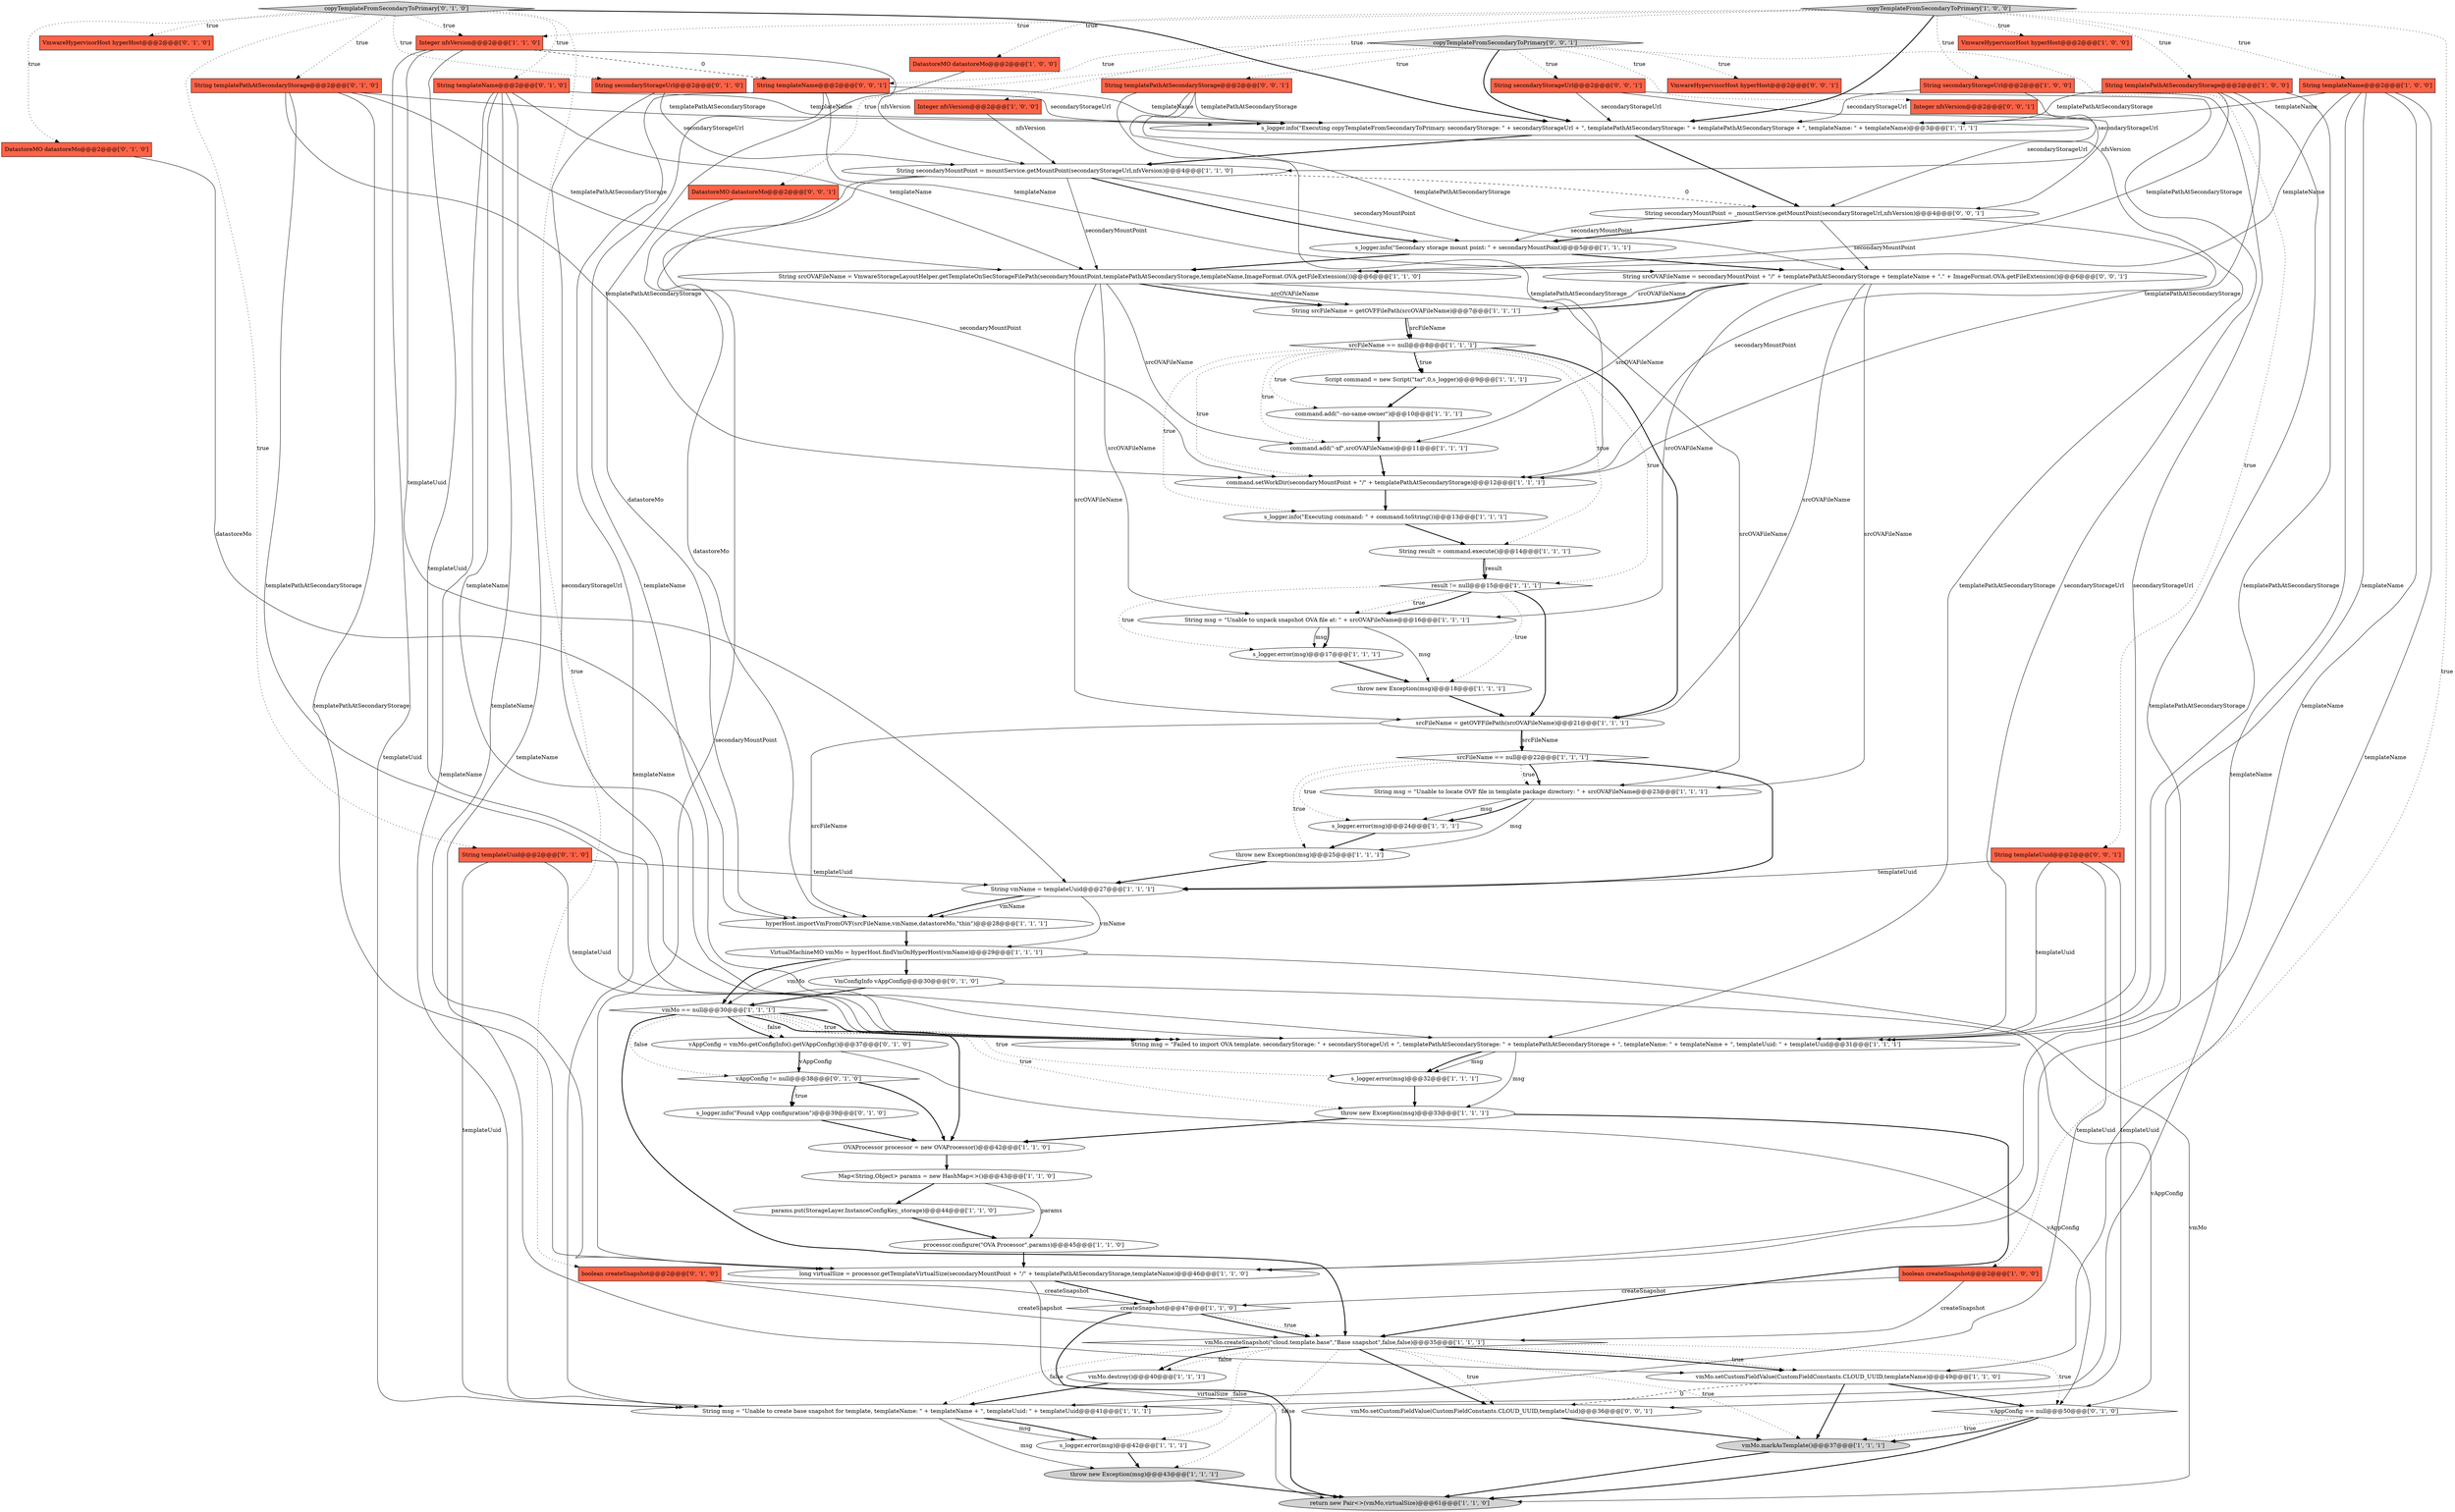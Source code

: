 digraph {
32 [style = filled, label = "s_logger.info(\"Executing copyTemplateFromSecondaryToPrimary. secondaryStorage: \" + secondaryStorageUrl + \", templatePathAtSecondaryStorage: \" + templatePathAtSecondaryStorage + \", templateName: \" + templateName)@@@3@@@['1', '1', '1']", fillcolor = white, shape = ellipse image = "AAA0AAABBB1BBB"];
27 [style = filled, label = "vmMo.setCustomFieldValue(CustomFieldConstants.CLOUD_UUID,templateName)@@@49@@@['1', '1', '0']", fillcolor = white, shape = ellipse image = "AAA0AAABBB1BBB"];
54 [style = filled, label = "VmwareHypervisorHost hyperHost@@@2@@@['0', '1', '0']", fillcolor = tomato, shape = box image = "AAA0AAABBB2BBB"];
39 [style = filled, label = "Map<String,Object> params = new HashMap<>()@@@43@@@['1', '1', '0']", fillcolor = white, shape = ellipse image = "AAA0AAABBB1BBB"];
30 [style = filled, label = "throw new Exception(msg)@@@18@@@['1', '1', '1']", fillcolor = white, shape = ellipse image = "AAA0AAABBB1BBB"];
4 [style = filled, label = "String msg = \"Failed to import OVA template. secondaryStorage: \" + secondaryStorageUrl + \", templatePathAtSecondaryStorage: \" + templatePathAtSecondaryStorage + \", templateName: \" + templateName + \", templateUuid: \" + templateUuid@@@31@@@['1', '1', '1']", fillcolor = white, shape = ellipse image = "AAA0AAABBB1BBB"];
12 [style = filled, label = "vmMo.createSnapshot(\"cloud.template.base\",\"Base snapshot\",false,false)@@@35@@@['1', '1', '1']", fillcolor = white, shape = diamond image = "AAA0AAABBB1BBB"];
59 [style = filled, label = "VmConfigInfo vAppConfig@@@30@@@['0', '1', '0']", fillcolor = white, shape = ellipse image = "AAA1AAABBB2BBB"];
74 [style = filled, label = "copyTemplateFromSecondaryToPrimary['0', '0', '1']", fillcolor = lightgray, shape = diamond image = "AAA0AAABBB3BBB"];
69 [style = filled, label = "String srcOVAFileName = secondaryMountPoint + \"/\" + templatePathAtSecondaryStorage + templateName + \".\" + ImageFormat.OVA.getFileExtension()@@@6@@@['0', '0', '1']", fillcolor = white, shape = ellipse image = "AAA0AAABBB3BBB"];
1 [style = filled, label = "String secondaryMountPoint = mountService.getMountPoint(secondaryStorageUrl,nfsVersion)@@@4@@@['1', '1', '0']", fillcolor = white, shape = ellipse image = "AAA0AAABBB1BBB"];
37 [style = filled, label = "srcFileName == null@@@22@@@['1', '1', '1']", fillcolor = white, shape = diamond image = "AAA0AAABBB1BBB"];
52 [style = filled, label = "vAppConfig = vmMo.getConfigInfo().getVAppConfig()@@@37@@@['0', '1', '0']", fillcolor = white, shape = ellipse image = "AAA1AAABBB2BBB"];
2 [style = filled, label = "throw new Exception(msg)@@@43@@@['1', '1', '1']", fillcolor = lightgray, shape = ellipse image = "AAA0AAABBB1BBB"];
62 [style = filled, label = "String secondaryStorageUrl@@@2@@@['0', '1', '0']", fillcolor = tomato, shape = box image = "AAA0AAABBB2BBB"];
44 [style = filled, label = "Integer nfsVersion@@@2@@@['1', '1', '0']", fillcolor = tomato, shape = box image = "AAA0AAABBB1BBB"];
31 [style = filled, label = "String srcOVAFileName = VmwareStorageLayoutHelper.getTemplateOnSecStorageFilePath(secondaryMountPoint,templatePathAtSecondaryStorage,templateName,ImageFormat.OVA.getFileExtension())@@@6@@@['1', '1', '0']", fillcolor = white, shape = ellipse image = "AAA0AAABBB1BBB"];
40 [style = filled, label = "s_logger.error(msg)@@@32@@@['1', '1', '1']", fillcolor = white, shape = ellipse image = "AAA0AAABBB1BBB"];
50 [style = filled, label = "String msg = \"Unable to unpack snapshot OVA file at: \" + srcOVAFileName@@@16@@@['1', '1', '1']", fillcolor = white, shape = ellipse image = "AAA0AAABBB1BBB"];
55 [style = filled, label = "s_logger.info(\"Found vApp configuration\")@@@39@@@['0', '1', '0']", fillcolor = white, shape = ellipse image = "AAA1AAABBB2BBB"];
72 [style = filled, label = "String secondaryMountPoint = _mountService.getMountPoint(secondaryStorageUrl,nfsVersion)@@@4@@@['0', '0', '1']", fillcolor = white, shape = ellipse image = "AAA0AAABBB3BBB"];
22 [style = filled, label = "srcFileName == null@@@8@@@['1', '1', '1']", fillcolor = white, shape = diamond image = "AAA0AAABBB1BBB"];
7 [style = filled, label = "VmwareHypervisorHost hyperHost@@@2@@@['1', '0', '0']", fillcolor = tomato, shape = box image = "AAA0AAABBB1BBB"];
36 [style = filled, label = "String msg = \"Unable to create base snapshot for template, templateName: \" + templateName + \", templateUuid: \" + templateUuid@@@41@@@['1', '1', '1']", fillcolor = white, shape = ellipse image = "AAA0AAABBB1BBB"];
24 [style = filled, label = "s_logger.error(msg)@@@17@@@['1', '1', '1']", fillcolor = white, shape = ellipse image = "AAA0AAABBB1BBB"];
26 [style = filled, label = "vmMo.destroy()@@@40@@@['1', '1', '1']", fillcolor = white, shape = ellipse image = "AAA0AAABBB1BBB"];
43 [style = filled, label = "String srcFileName = getOVFFilePath(srcOVAFileName)@@@7@@@['1', '1', '1']", fillcolor = white, shape = ellipse image = "AAA0AAABBB1BBB"];
61 [style = filled, label = "vAppConfig == null@@@50@@@['0', '1', '0']", fillcolor = white, shape = diamond image = "AAA1AAABBB2BBB"];
20 [style = filled, label = "String result = command.execute()@@@14@@@['1', '1', '1']", fillcolor = white, shape = ellipse image = "AAA0AAABBB1BBB"];
67 [style = filled, label = "String secondaryStorageUrl@@@2@@@['0', '0', '1']", fillcolor = tomato, shape = box image = "AAA0AAABBB3BBB"];
49 [style = filled, label = "throw new Exception(msg)@@@25@@@['1', '1', '1']", fillcolor = white, shape = ellipse image = "AAA0AAABBB1BBB"];
9 [style = filled, label = "String templateName@@@2@@@['1', '0', '0']", fillcolor = tomato, shape = box image = "AAA0AAABBB1BBB"];
16 [style = filled, label = "createSnapshot@@@47@@@['1', '1', '0']", fillcolor = white, shape = diamond image = "AAA0AAABBB1BBB"];
29 [style = filled, label = "throw new Exception(msg)@@@33@@@['1', '1', '1']", fillcolor = white, shape = ellipse image = "AAA0AAABBB1BBB"];
64 [style = filled, label = "VmwareHypervisorHost hyperHost@@@2@@@['0', '0', '1']", fillcolor = tomato, shape = box image = "AAA0AAABBB3BBB"];
65 [style = filled, label = "String templateUuid@@@2@@@['0', '0', '1']", fillcolor = tomato, shape = box image = "AAA0AAABBB3BBB"];
53 [style = filled, label = "String templateUuid@@@2@@@['0', '1', '0']", fillcolor = tomato, shape = box image = "AAA0AAABBB2BBB"];
35 [style = filled, label = "command.add(\"--no-same-owner\")@@@10@@@['1', '1', '1']", fillcolor = white, shape = ellipse image = "AAA0AAABBB1BBB"];
8 [style = filled, label = "command.add(\"-xf\",srcOVAFileName)@@@11@@@['1', '1', '1']", fillcolor = white, shape = ellipse image = "AAA0AAABBB1BBB"];
23 [style = filled, label = "String templatePathAtSecondaryStorage@@@2@@@['1', '0', '0']", fillcolor = tomato, shape = box image = "AAA0AAABBB1BBB"];
17 [style = filled, label = "String vmName = templateUuid@@@27@@@['1', '1', '1']", fillcolor = white, shape = ellipse image = "AAA0AAABBB1BBB"];
0 [style = filled, label = "DatastoreMO datastoreMo@@@2@@@['1', '0', '0']", fillcolor = tomato, shape = box image = "AAA0AAABBB1BBB"];
21 [style = filled, label = "Integer nfsVersion@@@2@@@['1', '0', '0']", fillcolor = tomato, shape = box image = "AAA0AAABBB1BBB"];
15 [style = filled, label = "return new Pair<>(vmMo,virtualSize)@@@61@@@['1', '1', '0']", fillcolor = lightgray, shape = ellipse image = "AAA0AAABBB1BBB"];
60 [style = filled, label = "String templateName@@@2@@@['0', '1', '0']", fillcolor = tomato, shape = box image = "AAA0AAABBB2BBB"];
33 [style = filled, label = "params.put(StorageLayer.InstanceConfigKey,_storage)@@@44@@@['1', '1', '0']", fillcolor = white, shape = ellipse image = "AAA0AAABBB1BBB"];
51 [style = filled, label = "DatastoreMO datastoreMo@@@2@@@['0', '1', '0']", fillcolor = tomato, shape = box image = "AAA0AAABBB2BBB"];
58 [style = filled, label = "boolean createSnapshot@@@2@@@['0', '1', '0']", fillcolor = tomato, shape = box image = "AAA0AAABBB2BBB"];
63 [style = filled, label = "vAppConfig != null@@@38@@@['0', '1', '0']", fillcolor = white, shape = diamond image = "AAA1AAABBB2BBB"];
68 [style = filled, label = "vmMo.setCustomFieldValue(CustomFieldConstants.CLOUD_UUID,templateUuid)@@@36@@@['0', '0', '1']", fillcolor = white, shape = ellipse image = "AAA0AAABBB3BBB"];
3 [style = filled, label = "vmMo == null@@@30@@@['1', '1', '1']", fillcolor = white, shape = diamond image = "AAA0AAABBB1BBB"];
38 [style = filled, label = "Script command = new Script(\"tar\",0,s_logger)@@@9@@@['1', '1', '1']", fillcolor = white, shape = ellipse image = "AAA0AAABBB1BBB"];
10 [style = filled, label = "s_logger.info(\"Executing command: \" + command.toString())@@@13@@@['1', '1', '1']", fillcolor = white, shape = ellipse image = "AAA0AAABBB1BBB"];
41 [style = filled, label = "OVAProcessor processor = new OVAProcessor()@@@42@@@['1', '1', '0']", fillcolor = white, shape = ellipse image = "AAA0AAABBB1BBB"];
46 [style = filled, label = "s_logger.error(msg)@@@42@@@['1', '1', '1']", fillcolor = white, shape = ellipse image = "AAA0AAABBB1BBB"];
66 [style = filled, label = "Integer nfsVersion@@@2@@@['0', '0', '1']", fillcolor = tomato, shape = box image = "AAA0AAABBB3BBB"];
70 [style = filled, label = "String templatePathAtSecondaryStorage@@@2@@@['0', '0', '1']", fillcolor = tomato, shape = box image = "AAA0AAABBB3BBB"];
73 [style = filled, label = "String templateName@@@2@@@['0', '0', '1']", fillcolor = tomato, shape = box image = "AAA0AAABBB3BBB"];
25 [style = filled, label = "String msg = \"Unable to locate OVF file in template package directory: \" + srcOVAFileName@@@23@@@['1', '1', '1']", fillcolor = white, shape = ellipse image = "AAA0AAABBB1BBB"];
71 [style = filled, label = "DatastoreMO datastoreMo@@@2@@@['0', '0', '1']", fillcolor = tomato, shape = box image = "AAA0AAABBB3BBB"];
42 [style = filled, label = "long virtualSize = processor.getTemplateVirtualSize(secondaryMountPoint + \"/\" + templatePathAtSecondaryStorage,templateName)@@@46@@@['1', '1', '0']", fillcolor = white, shape = ellipse image = "AAA0AAABBB1BBB"];
57 [style = filled, label = "String templatePathAtSecondaryStorage@@@2@@@['0', '1', '0']", fillcolor = tomato, shape = box image = "AAA0AAABBB2BBB"];
14 [style = filled, label = "result != null@@@15@@@['1', '1', '1']", fillcolor = white, shape = diamond image = "AAA0AAABBB1BBB"];
48 [style = filled, label = "hyperHost.importVmFromOVF(srcFileName,vmName,datastoreMo,\"thin\")@@@28@@@['1', '1', '1']", fillcolor = white, shape = ellipse image = "AAA0AAABBB1BBB"];
5 [style = filled, label = "copyTemplateFromSecondaryToPrimary['1', '0', '0']", fillcolor = lightgray, shape = diamond image = "AAA0AAABBB1BBB"];
18 [style = filled, label = "srcFileName = getOVFFilePath(srcOVAFileName)@@@21@@@['1', '1', '1']", fillcolor = white, shape = ellipse image = "AAA0AAABBB1BBB"];
6 [style = filled, label = "s_logger.error(msg)@@@24@@@['1', '1', '1']", fillcolor = white, shape = ellipse image = "AAA0AAABBB1BBB"];
11 [style = filled, label = "VirtualMachineMO vmMo = hyperHost.findVmOnHyperHost(vmName)@@@29@@@['1', '1', '1']", fillcolor = white, shape = ellipse image = "AAA0AAABBB1BBB"];
13 [style = filled, label = "boolean createSnapshot@@@2@@@['1', '0', '0']", fillcolor = tomato, shape = box image = "AAA0AAABBB1BBB"];
47 [style = filled, label = "s_logger.info(\"Secondary storage mount point: \" + secondaryMountPoint)@@@5@@@['1', '1', '1']", fillcolor = white, shape = ellipse image = "AAA0AAABBB1BBB"];
45 [style = filled, label = "processor.configure(\"OVA Processor\",params)@@@45@@@['1', '1', '0']", fillcolor = white, shape = ellipse image = "AAA0AAABBB1BBB"];
34 [style = filled, label = "command.setWorkDir(secondaryMountPoint + \"/\" + templatePathAtSecondaryStorage)@@@12@@@['1', '1', '1']", fillcolor = white, shape = ellipse image = "AAA0AAABBB1BBB"];
56 [style = filled, label = "copyTemplateFromSecondaryToPrimary['0', '1', '0']", fillcolor = lightgray, shape = diamond image = "AAA0AAABBB2BBB"];
19 [style = filled, label = "vmMo.markAsTemplate()@@@37@@@['1', '1', '1']", fillcolor = lightgray, shape = ellipse image = "AAA0AAABBB1BBB"];
28 [style = filled, label = "String secondaryStorageUrl@@@2@@@['1', '0', '0']", fillcolor = tomato, shape = box image = "AAA0AAABBB1BBB"];
63->55 [style = dotted, label="true"];
47->69 [style = bold, label=""];
12->27 [style = bold, label=""];
28->4 [style = solid, label="secondaryStorageUrl"];
60->32 [style = solid, label="templateName"];
3->29 [style = dotted, label="true"];
39->45 [style = solid, label="params"];
6->49 [style = bold, label=""];
9->36 [style = solid, label="templateName"];
74->71 [style = dotted, label="true"];
60->42 [style = solid, label="templateName"];
4->40 [style = solid, label="msg"];
1->47 [style = bold, label=""];
65->4 [style = solid, label="templateUuid"];
22->20 [style = dotted, label="true"];
12->68 [style = dotted, label="true"];
51->48 [style = solid, label="datastoreMo"];
69->43 [style = solid, label="srcOVAFileName"];
5->32 [style = bold, label=""];
22->38 [style = dotted, label="true"];
50->24 [style = solid, label="msg"];
52->61 [style = solid, label="vAppConfig"];
56->60 [style = dotted, label="true"];
16->12 [style = bold, label=""];
12->46 [style = dotted, label="false"];
37->17 [style = bold, label=""];
34->10 [style = bold, label=""];
57->4 [style = solid, label="templatePathAtSecondaryStorage"];
36->46 [style = bold, label=""];
63->55 [style = bold, label=""];
57->42 [style = solid, label="templatePathAtSecondaryStorage"];
69->50 [style = solid, label="srcOVAFileName"];
60->4 [style = solid, label="templateName"];
38->35 [style = bold, label=""];
67->72 [style = solid, label="secondaryStorageUrl"];
29->12 [style = bold, label=""];
27->19 [style = bold, label=""];
31->43 [style = solid, label="srcOVAFileName"];
11->3 [style = solid, label="vmMo"];
74->32 [style = bold, label=""];
46->2 [style = bold, label=""];
9->32 [style = solid, label="templateName"];
73->32 [style = solid, label="templateName"];
72->47 [style = bold, label=""];
52->63 [style = bold, label=""];
56->57 [style = dotted, label="true"];
57->32 [style = solid, label="templatePathAtSecondaryStorage"];
17->11 [style = solid, label="vmName"];
57->34 [style = solid, label="templatePathAtSecondaryStorage"];
5->0 [style = dotted, label="true"];
74->66 [style = dotted, label="true"];
53->17 [style = solid, label="templateUuid"];
23->34 [style = solid, label="templatePathAtSecondaryStorage"];
31->25 [style = solid, label="srcOVAFileName"];
65->36 [style = solid, label="templateUuid"];
31->43 [style = bold, label=""];
4->40 [style = bold, label=""];
42->15 [style = solid, label="virtualSize"];
39->33 [style = bold, label=""];
32->72 [style = bold, label=""];
12->27 [style = dotted, label="true"];
57->31 [style = solid, label="templatePathAtSecondaryStorage"];
60->31 [style = solid, label="templateName"];
50->24 [style = bold, label=""];
26->36 [style = bold, label=""];
52->63 [style = solid, label="vAppConfig"];
74->70 [style = dotted, label="true"];
28->32 [style = solid, label="secondaryStorageUrl"];
5->9 [style = dotted, label="true"];
56->62 [style = dotted, label="true"];
5->21 [style = dotted, label="true"];
23->4 [style = solid, label="templatePathAtSecondaryStorage"];
62->4 [style = solid, label="secondaryStorageUrl"];
70->32 [style = solid, label="templatePathAtSecondaryStorage"];
25->49 [style = solid, label="msg"];
58->12 [style = solid, label="createSnapshot"];
3->63 [style = dotted, label="false"];
41->39 [style = bold, label=""];
23->42 [style = solid, label="templatePathAtSecondaryStorage"];
70->4 [style = solid, label="templatePathAtSecondaryStorage"];
23->32 [style = solid, label="templatePathAtSecondaryStorage"];
44->73 [style = dashed, label="0"];
0->48 [style = solid, label="datastoreMo"];
31->18 [style = solid, label="srcOVAFileName"];
68->19 [style = bold, label=""];
32->1 [style = bold, label=""];
4->29 [style = solid, label="msg"];
17->48 [style = solid, label="vmName"];
72->69 [style = solid, label="secondaryMountPoint"];
1->31 [style = solid, label="secondaryMountPoint"];
72->34 [style = solid, label="secondaryMountPoint"];
65->17 [style = solid, label="templateUuid"];
47->31 [style = bold, label=""];
56->54 [style = dotted, label="true"];
44->4 [style = solid, label="templateUuid"];
67->32 [style = solid, label="secondaryStorageUrl"];
23->31 [style = solid, label="templatePathAtSecondaryStorage"];
11->15 [style = solid, label="vmMo"];
35->8 [style = bold, label=""];
20->14 [style = solid, label="result"];
69->43 [style = bold, label=""];
1->42 [style = solid, label="secondaryMountPoint"];
3->52 [style = bold, label=""];
12->26 [style = dotted, label="false"];
27->68 [style = dashed, label="0"];
56->32 [style = bold, label=""];
43->22 [style = solid, label="srcFileName"];
17->48 [style = bold, label=""];
73->36 [style = solid, label="templateName"];
33->45 [style = bold, label=""];
50->30 [style = solid, label="msg"];
14->30 [style = dotted, label="true"];
5->28 [style = dotted, label="true"];
13->16 [style = solid, label="createSnapshot"];
10->20 [style = bold, label=""];
12->26 [style = bold, label=""];
11->3 [style = bold, label=""];
61->19 [style = dotted, label="true"];
22->38 [style = bold, label=""];
59->3 [style = bold, label=""];
27->61 [style = bold, label=""];
11->59 [style = bold, label=""];
69->18 [style = solid, label="srcOVAFileName"];
60->27 [style = solid, label="templateName"];
12->2 [style = dotted, label="false"];
30->18 [style = bold, label=""];
12->19 [style = dotted, label="true"];
56->51 [style = dotted, label="true"];
37->25 [style = dotted, label="true"];
5->44 [style = dotted, label="true"];
29->41 [style = bold, label=""];
25->6 [style = solid, label="msg"];
12->68 [style = bold, label=""];
21->1 [style = solid, label="nfsVersion"];
74->64 [style = dotted, label="true"];
66->72 [style = solid, label="nfsVersion"];
59->61 [style = solid, label="vAppConfig"];
73->4 [style = solid, label="templateName"];
3->12 [style = bold, label=""];
3->4 [style = dotted, label="true"];
62->1 [style = solid, label="secondaryStorageUrl"];
22->18 [style = bold, label=""];
14->24 [style = dotted, label="true"];
40->29 [style = bold, label=""];
49->17 [style = bold, label=""];
9->31 [style = solid, label="templateName"];
71->48 [style = solid, label="datastoreMo"];
53->4 [style = solid, label="templateUuid"];
53->36 [style = solid, label="templateUuid"];
1->34 [style = solid, label="secondaryMountPoint"];
43->22 [style = bold, label=""];
69->25 [style = solid, label="srcOVAFileName"];
14->50 [style = bold, label=""];
25->6 [style = bold, label=""];
44->17 [style = solid, label="templateUuid"];
65->68 [style = solid, label="templateUuid"];
3->4 [style = bold, label=""];
56->44 [style = dotted, label="true"];
42->16 [style = bold, label=""];
14->50 [style = dotted, label="true"];
3->52 [style = dotted, label="false"];
74->65 [style = dotted, label="true"];
69->8 [style = solid, label="srcOVAFileName"];
61->15 [style = bold, label=""];
28->1 [style = solid, label="secondaryStorageUrl"];
70->69 [style = solid, label="templatePathAtSecondaryStorage"];
56->58 [style = dotted, label="true"];
14->18 [style = bold, label=""];
44->1 [style = solid, label="nfsVersion"];
31->8 [style = solid, label="srcOVAFileName"];
61->19 [style = bold, label=""];
19->15 [style = bold, label=""];
16->15 [style = bold, label=""];
9->42 [style = solid, label="templateName"];
1->47 [style = solid, label="secondaryMountPoint"];
72->47 [style = solid, label="secondaryMountPoint"];
22->8 [style = dotted, label="true"];
5->13 [style = dotted, label="true"];
56->53 [style = dotted, label="true"];
5->7 [style = dotted, label="true"];
37->49 [style = dotted, label="true"];
24->30 [style = bold, label=""];
74->73 [style = dotted, label="true"];
8->34 [style = bold, label=""];
9->4 [style = solid, label="templateName"];
36->2 [style = solid, label="msg"];
31->50 [style = solid, label="srcOVAFileName"];
44->36 [style = solid, label="templateUuid"];
12->36 [style = dotted, label="false"];
16->12 [style = dotted, label="true"];
18->37 [style = solid, label="srcFileName"];
70->34 [style = solid, label="templatePathAtSecondaryStorage"];
3->40 [style = dotted, label="true"];
45->42 [style = bold, label=""];
58->16 [style = solid, label="createSnapshot"];
48->11 [style = bold, label=""];
62->32 [style = solid, label="secondaryStorageUrl"];
22->14 [style = dotted, label="true"];
12->61 [style = dotted, label="true"];
22->34 [style = dotted, label="true"];
55->41 [style = bold, label=""];
18->48 [style = solid, label="srcFileName"];
3->41 [style = bold, label=""];
37->6 [style = dotted, label="true"];
18->37 [style = bold, label=""];
22->10 [style = dotted, label="true"];
36->46 [style = solid, label="msg"];
60->36 [style = solid, label="templateName"];
13->12 [style = solid, label="createSnapshot"];
1->72 [style = dashed, label="0"];
9->27 [style = solid, label="templateName"];
67->4 [style = solid, label="secondaryStorageUrl"];
74->67 [style = dotted, label="true"];
20->14 [style = bold, label=""];
37->25 [style = bold, label=""];
5->23 [style = dotted, label="true"];
73->69 [style = solid, label="templateName"];
2->15 [style = bold, label=""];
63->41 [style = bold, label=""];
22->35 [style = dotted, label="true"];
}
